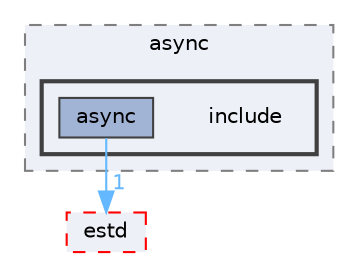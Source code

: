 digraph "include"
{
 // LATEX_PDF_SIZE
  bgcolor="transparent";
  edge [fontname=Helvetica,fontsize=10,labelfontname=Helvetica,labelfontsize=10];
  node [fontname=Helvetica,fontsize=10,shape=box,height=0.2,width=0.4];
  compound=true
  subgraph clusterdir_940b909a4478cf772b497473ff32a045 {
    graph [ bgcolor="#edf0f7", pencolor="grey50", label="async", fontname=Helvetica,fontsize=10 style="filled,dashed", URL="dir_940b909a4478cf772b497473ff32a045.html",tooltip=""]
  subgraph clusterdir_4b819010460a1eded8cbe103b2a87f23 {
    graph [ bgcolor="#edf0f7", pencolor="grey25", label="", fontname=Helvetica,fontsize=10 style="filled,bold", URL="dir_4b819010460a1eded8cbe103b2a87f23.html",tooltip=""]
    dir_4b819010460a1eded8cbe103b2a87f23 [shape=plaintext, label="include"];
  dir_f1903b948276aa4164093f0ca3eca16f [label="async", fillcolor="#a2b4d6", color="grey25", style="filled", URL="dir_f1903b948276aa4164093f0ca3eca16f.html",tooltip=""];
  }
  }
  dir_705ed472854f071e46e92f9933f4d565 [label="estd", fillcolor="#edf0f7", color="red", style="filled,dashed", URL="dir_705ed472854f071e46e92f9933f4d565.html",tooltip=""];
  dir_f1903b948276aa4164093f0ca3eca16f->dir_705ed472854f071e46e92f9933f4d565 [headlabel="1", labeldistance=1.5 headhref="dir_000005_000075.html" href="dir_000005_000075.html" color="steelblue1" fontcolor="steelblue1"];
}
